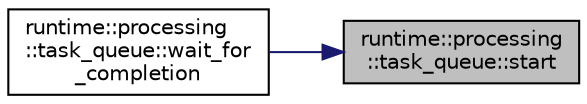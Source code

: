 digraph "runtime::processing::task_queue::start"
{
 // LATEX_PDF_SIZE
  edge [fontname="Helvetica",fontsize="10",labelfontname="Helvetica",labelfontsize="10"];
  node [fontname="Helvetica",fontsize="10",shape=record];
  rankdir="RL";
  Node1 [label="runtime::processing\l::task_queue::start",height=0.2,width=0.4,color="black", fillcolor="grey75", style="filled", fontcolor="black",tooltip=" "];
  Node1 -> Node2 [dir="back",color="midnightblue",fontsize="10",style="solid",fontname="Helvetica"];
  Node2 [label="runtime::processing\l::task_queue::wait_for\l_completion",height=0.2,width=0.4,color="black", fillcolor="white", style="filled",URL="$classruntime_1_1processing_1_1task__queue.html#a3bc77d3d586bc34c95a0f7329b0e8f78",tooltip=" "];
}
